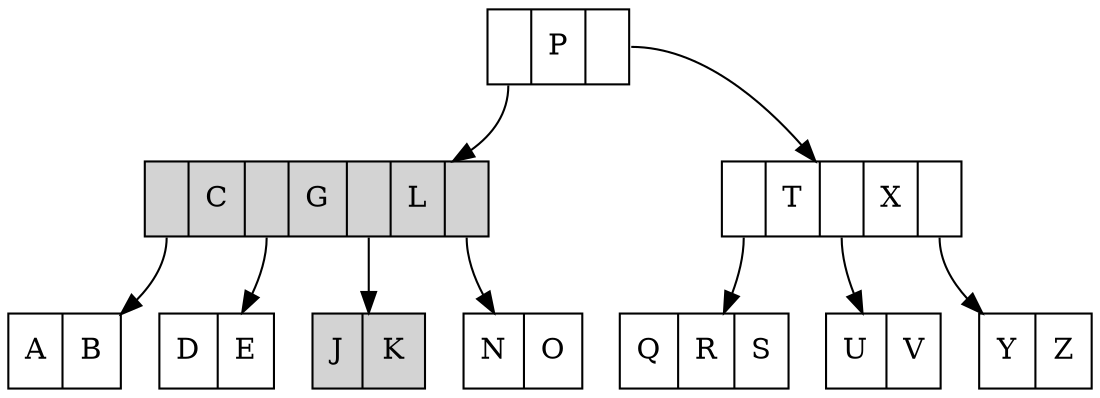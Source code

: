 digraph G{
	margin="0"
	node[shape=record]
	tP[label="<C0>|P|<C1>"];
	tPCGL[label="<C0>|C|<C1>|G|<C2>|L|<C3>", style=filled];
	tPCGLAB[label="A|B"];
	tPCGLDE[label="D|E"];
	tPCGLJK[label="J|K", style=filled];
	tPCGLNO[label="N|O"];
	tPCGL:C0->tPCGLAB;
	tPCGL:C1->tPCGLDE;
	tPCGL:C2->tPCGLJK;
	tPCGL:C3->tPCGLNO;
	tPTX[label="<C0>|T|<C1>|X|<C2>"];
	tPTXQRS[label="Q|R|S"];
	tPTXUV[label="U|V"];
	tPTXYZ[label="Y|Z"];
	tPTX:C0->tPTXQRS;
	tPTX:C1->tPTXUV;
	tPTX:C2->tPTXYZ;
	tP:C0->tPCGL;
	tP:C1->tPTX;
}

